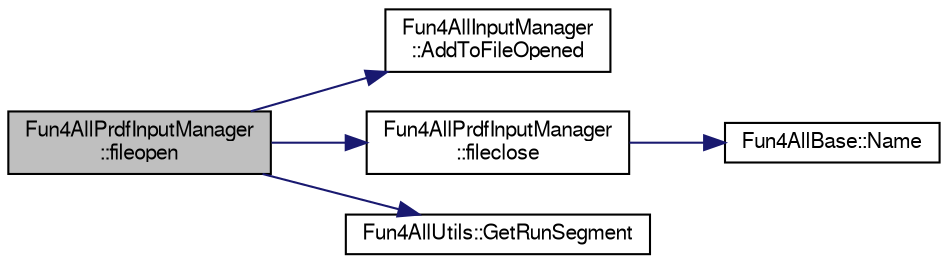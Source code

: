 digraph "Fun4AllPrdfInputManager::fileopen"
{
  bgcolor="transparent";
  edge [fontname="FreeSans",fontsize="10",labelfontname="FreeSans",labelfontsize="10"];
  node [fontname="FreeSans",fontsize="10",shape=record];
  rankdir="LR";
  Node1 [label="Fun4AllPrdfInputManager\l::fileopen",height=0.2,width=0.4,color="black", fillcolor="grey75", style="filled" fontcolor="black"];
  Node1 -> Node2 [color="midnightblue",fontsize="10",style="solid",fontname="FreeSans"];
  Node2 [label="Fun4AllInputManager\l::AddToFileOpened",height=0.2,width=0.4,color="black",URL="$d4/da9/classFun4AllInputManager.html#a98ac3fb04956625a423ef41a3909ba27"];
  Node1 -> Node3 [color="midnightblue",fontsize="10",style="solid",fontname="FreeSans"];
  Node3 [label="Fun4AllPrdfInputManager\l::fileclose",height=0.2,width=0.4,color="black",URL="$da/dd8/classFun4AllPrdfInputManager.html#a678edaaccda7214183cc67f7a19e1925"];
  Node3 -> Node4 [color="midnightblue",fontsize="10",style="solid",fontname="FreeSans"];
  Node4 [label="Fun4AllBase::Name",height=0.2,width=0.4,color="black",URL="$d5/dec/classFun4AllBase.html#a41f9ac377743d046f590617fd6f4f0ed",tooltip="Returns the name of this module. "];
  Node1 -> Node5 [color="midnightblue",fontsize="10",style="solid",fontname="FreeSans"];
  Node5 [label="Fun4AllUtils::GetRunSegment",height=0.2,width=0.4,color="black",URL="$dd/d3e/namespaceFun4AllUtils.html#a6dfe352085d7f142c63a03003f9df963"];
}
